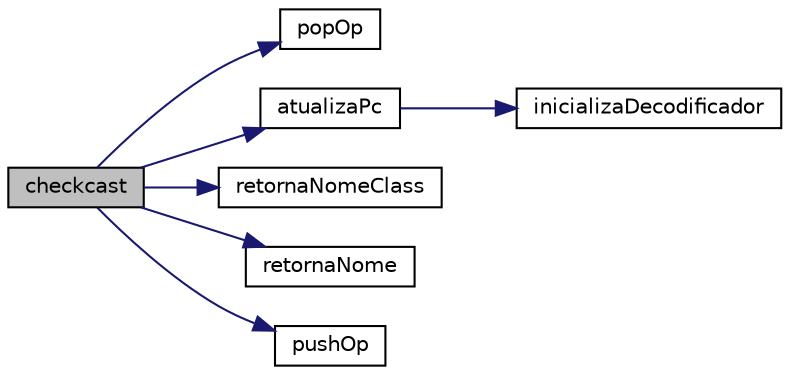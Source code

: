 digraph "checkcast"
{
 // INTERACTIVE_SVG=YES
  edge [fontname="Helvetica",fontsize="10",labelfontname="Helvetica",labelfontsize="10"];
  node [fontname="Helvetica",fontsize="10",shape=record];
  rankdir="LR";
  Node472 [label="checkcast",height=0.2,width=0.4,color="black", fillcolor="grey75", style="filled", fontcolor="black"];
  Node472 -> Node473 [color="midnightblue",fontsize="10",style="solid",fontname="Helvetica"];
  Node473 [label="popOp",height=0.2,width=0.4,color="black", fillcolor="white", style="filled",URL="$frame_8c.html#a3670f378856724ca85ced056e6bfc5c4"];
  Node472 -> Node474 [color="midnightblue",fontsize="10",style="solid",fontname="Helvetica"];
  Node474 [label="atualizaPc",height=0.2,width=0.4,color="black", fillcolor="white", style="filled",URL="$instrucao_8c.html#abcf4bbde1212f9bb0f2ee7a6ba5aec08"];
  Node474 -> Node475 [color="midnightblue",fontsize="10",style="solid",fontname="Helvetica"];
  Node475 [label="inicializaDecodificador",height=0.2,width=0.4,color="black", fillcolor="white", style="filled",URL="$decodificador_8c.html#ac4ac4bcce3fed96b1a2657ceafda40bc"];
  Node472 -> Node476 [color="midnightblue",fontsize="10",style="solid",fontname="Helvetica"];
  Node476 [label="retornaNomeClass",height=0.2,width=0.4,color="black", fillcolor="white", style="filled",URL="$carregador_8c.html#a9c9a3135d3a02d275706a00116816824"];
  Node472 -> Node477 [color="midnightblue",fontsize="10",style="solid",fontname="Helvetica"];
  Node477 [label="retornaNome",height=0.2,width=0.4,color="black", fillcolor="white", style="filled",URL="$carregador_8c.html#aac550604e02bb2506492757b974c6856"];
  Node472 -> Node478 [color="midnightblue",fontsize="10",style="solid",fontname="Helvetica"];
  Node478 [label="pushOp",height=0.2,width=0.4,color="black", fillcolor="white", style="filled",URL="$frame_8c.html#a50993c39467516396b64a90eb81af0ba"];
}
